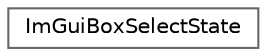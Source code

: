 digraph "类继承关系图"
{
 // LATEX_PDF_SIZE
  bgcolor="transparent";
  edge [fontname=Helvetica,fontsize=10,labelfontname=Helvetica,labelfontsize=10];
  node [fontname=Helvetica,fontsize=10,shape=box,height=0.2,width=0.4];
  rankdir="LR";
  Node0 [id="Node000000",label="ImGuiBoxSelectState",height=0.2,width=0.4,color="grey40", fillcolor="white", style="filled",URL="$struct_im_gui_box_select_state.html",tooltip=" "];
}
